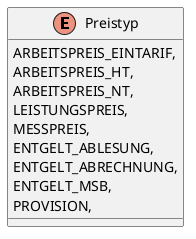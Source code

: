 @startuml
enum Preistyp {
    ARBEITSPREIS_EINTARIF,
    ARBEITSPREIS_HT,
    ARBEITSPREIS_NT,
    LEISTUNGSPREIS,
    MESSPREIS,
    ENTGELT_ABLESUNG,
    ENTGELT_ABRECHNUNG,
    ENTGELT_MSB,
    PROVISION,
}
@enduml

